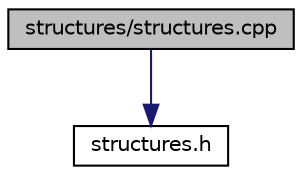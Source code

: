 digraph "structures/structures.cpp"
{
 // LATEX_PDF_SIZE
  edge [fontname="Helvetica",fontsize="10",labelfontname="Helvetica",labelfontsize="10"];
  node [fontname="Helvetica",fontsize="10",shape=record];
  Node1 [label="structures/structures.cpp",height=0.2,width=0.4,color="black", fillcolor="grey75", style="filled", fontcolor="black",tooltip="Defintions for structures.h."];
  Node1 -> Node2 [color="midnightblue",fontsize="10",style="solid",fontname="Helvetica"];
  Node2 [label="structures.h",height=0.2,width=0.4,color="black", fillcolor="white", style="filled",URL="$structures_2structures_8h.html",tooltip="Declerations of data structures that can be used throughout this project."];
}

